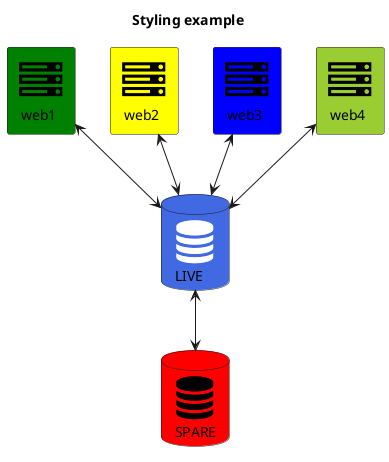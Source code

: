 @startuml
!include <tupadr3/common>
!include <tupadr3/font-awesome/server>
!include <tupadr3/font-awesome/database>

title Styling example

FA_SERVER(web1,web1) #Green
FA_SERVER(web2,web2) #Yellow
FA_SERVER(web3,web3) #Blue
FA_SERVER(web4,web4) #YellowGreen

FA_DATABASE(db1,LIVE,database,white) #RoyalBlue
FA_DATABASE(db2,SPARE,database) #Red

db1 <--> db2

web1 <--> db1
web2 <--> db1
web3 <--> db1
web4 <--> db1
@enduml